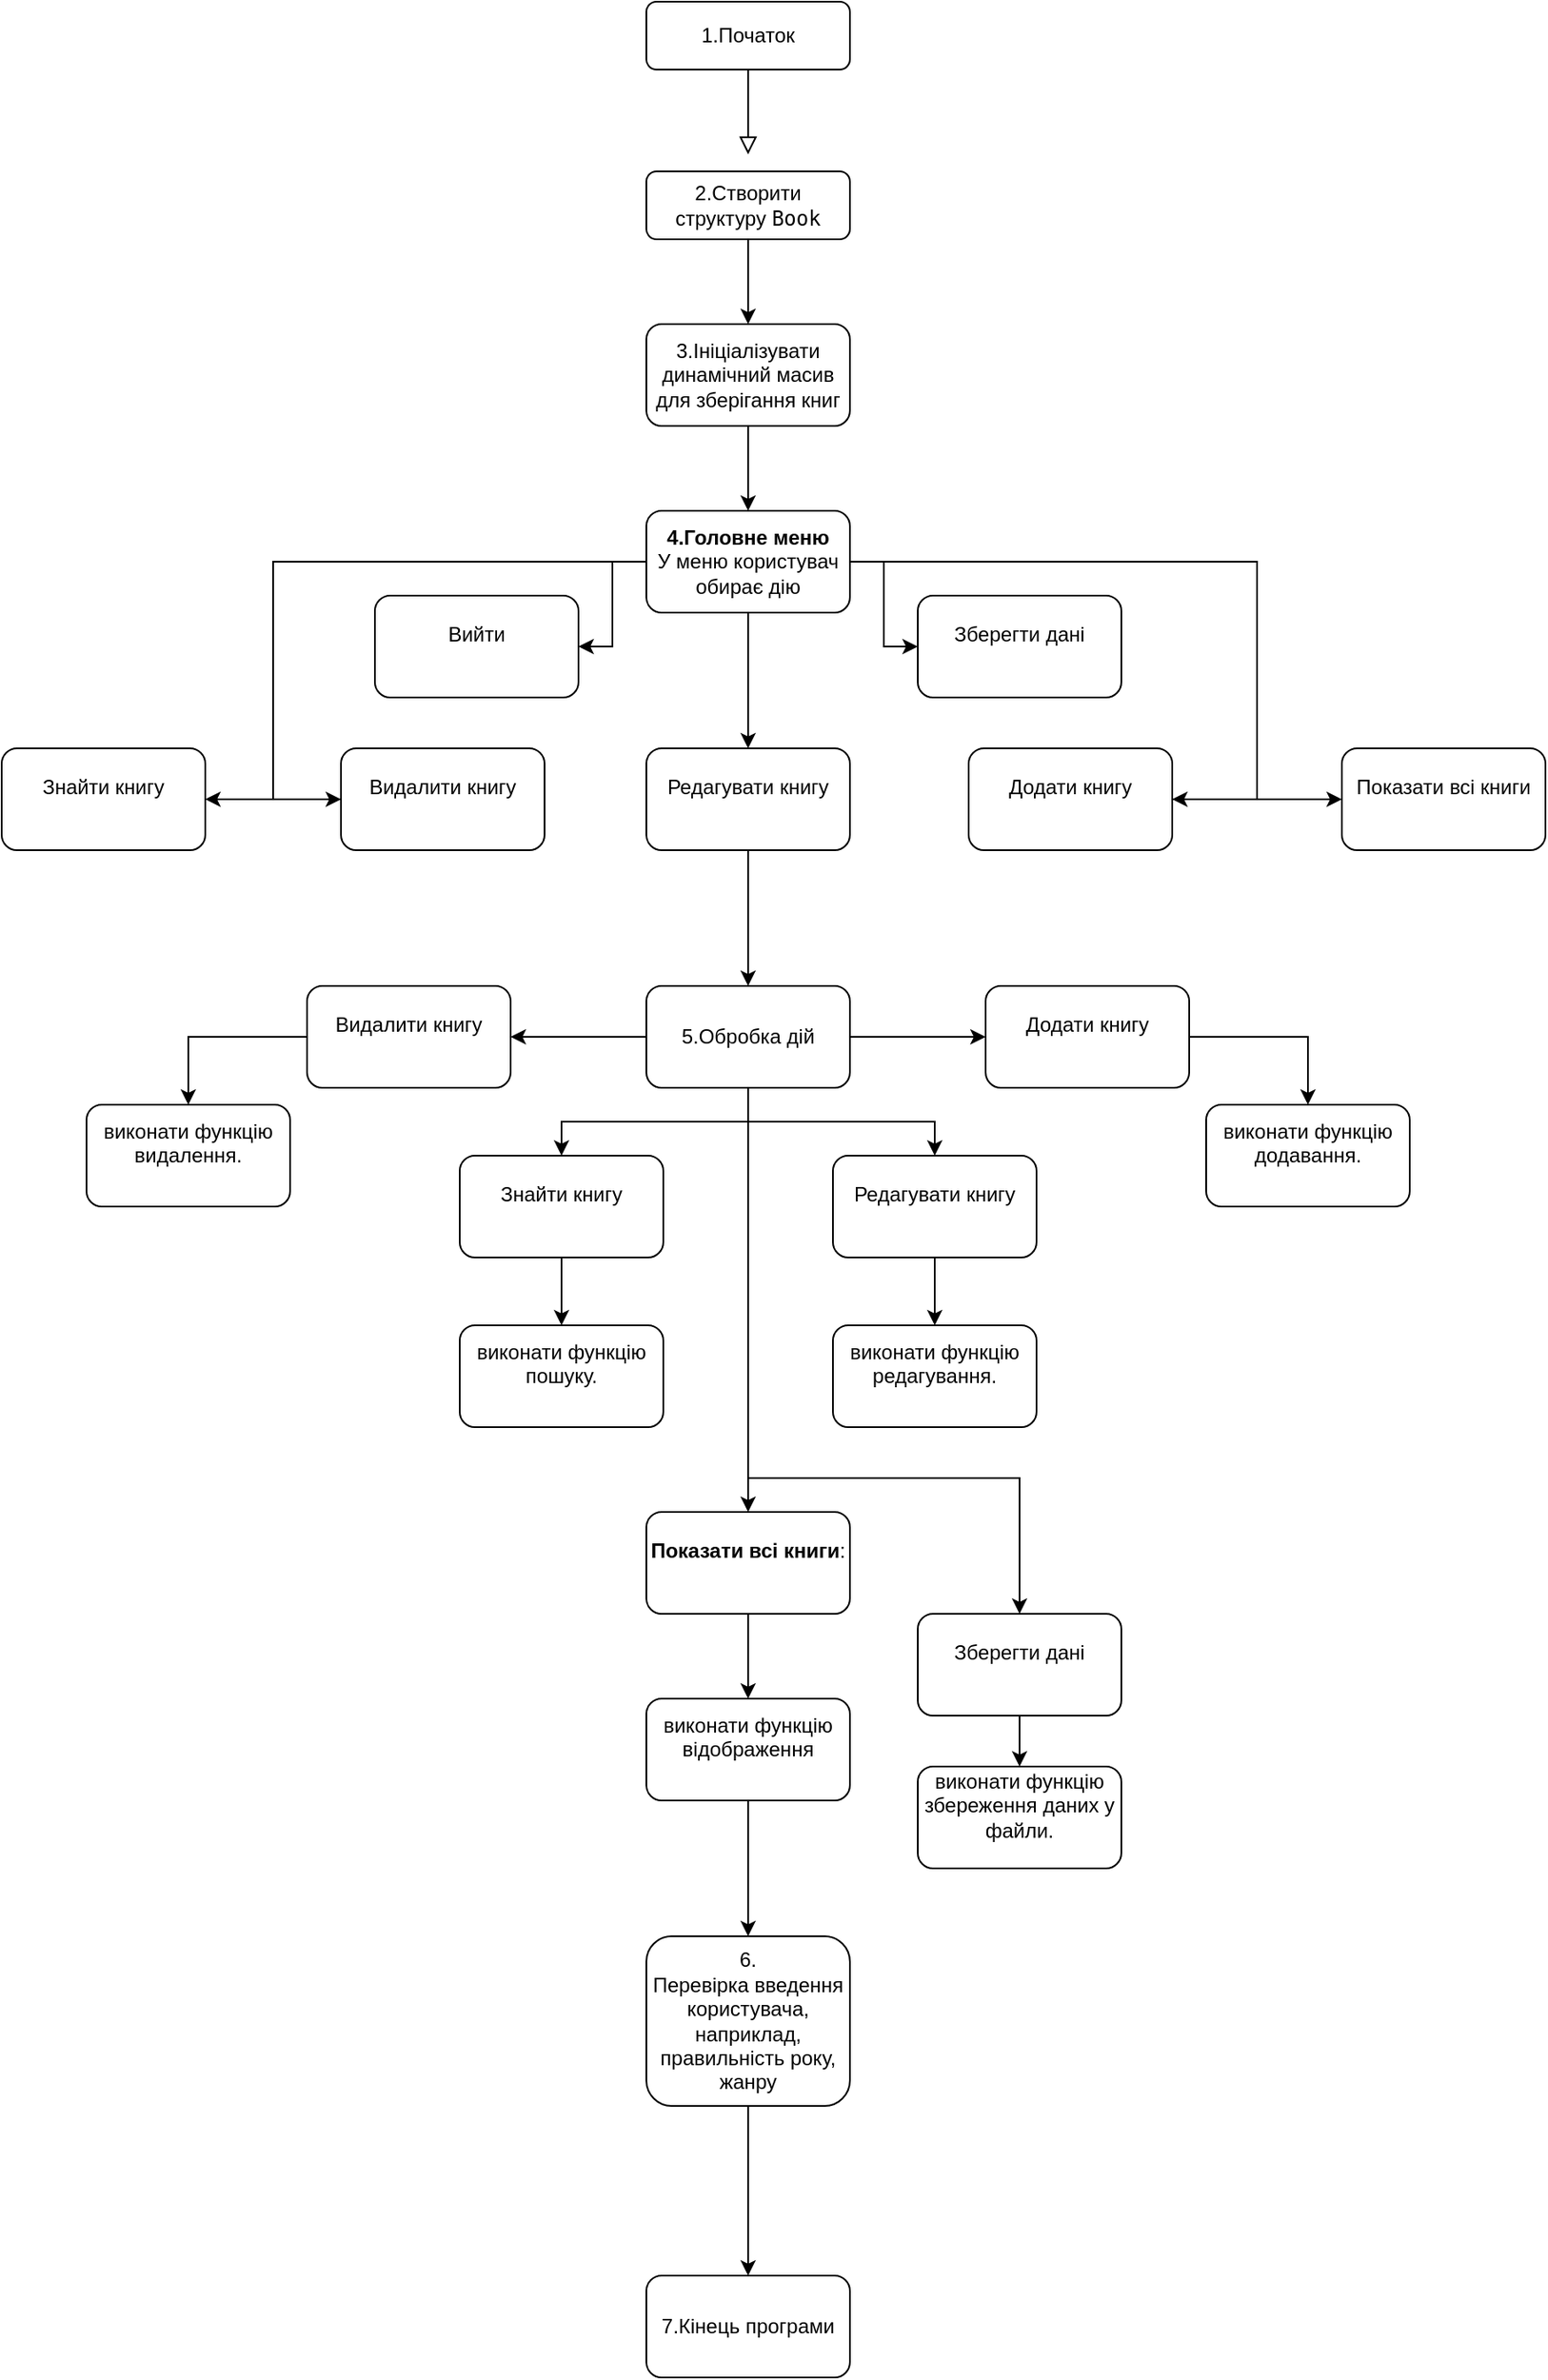 <mxfile version="24.8.3">
  <diagram id="C5RBs43oDa-KdzZeNtuy" name="Page-1">
    <mxGraphModel dx="1877" dy="557" grid="1" gridSize="10" guides="1" tooltips="1" connect="1" arrows="1" fold="1" page="1" pageScale="1" pageWidth="827" pageHeight="1169" math="0" shadow="0">
      <root>
        <mxCell id="WIyWlLk6GJQsqaUBKTNV-0" />
        <mxCell id="WIyWlLk6GJQsqaUBKTNV-1" parent="WIyWlLk6GJQsqaUBKTNV-0" />
        <mxCell id="WIyWlLk6GJQsqaUBKTNV-2" value="" style="rounded=0;html=1;jettySize=auto;orthogonalLoop=1;fontSize=11;endArrow=block;endFill=0;endSize=8;strokeWidth=1;shadow=0;labelBackgroundColor=none;edgeStyle=orthogonalEdgeStyle;" parent="WIyWlLk6GJQsqaUBKTNV-1" source="WIyWlLk6GJQsqaUBKTNV-3" edge="1">
          <mxGeometry relative="1" as="geometry">
            <mxPoint x="220" y="170" as="targetPoint" />
          </mxGeometry>
        </mxCell>
        <mxCell id="WIyWlLk6GJQsqaUBKTNV-3" value="1.Початок" style="rounded=1;whiteSpace=wrap;html=1;fontSize=12;glass=0;strokeWidth=1;shadow=0;" parent="WIyWlLk6GJQsqaUBKTNV-1" vertex="1">
          <mxGeometry x="160" y="80" width="120" height="40" as="geometry" />
        </mxCell>
        <mxCell id="3JSrZ1omOIt6DNmDcH5J-2" value="" style="edgeStyle=orthogonalEdgeStyle;rounded=0;orthogonalLoop=1;jettySize=auto;html=1;" edge="1" parent="WIyWlLk6GJQsqaUBKTNV-1" source="3JSrZ1omOIt6DNmDcH5J-0" target="3JSrZ1omOIt6DNmDcH5J-1">
          <mxGeometry relative="1" as="geometry" />
        </mxCell>
        <mxCell id="3JSrZ1omOIt6DNmDcH5J-0" value="&lt;br&gt;2.Створити структуру &lt;code&gt;Book&lt;/code&gt;&lt;div&gt;&lt;br/&gt;&lt;/div&gt;" style="rounded=1;whiteSpace=wrap;html=1;" vertex="1" parent="WIyWlLk6GJQsqaUBKTNV-1">
          <mxGeometry x="160" y="180" width="120" height="40" as="geometry" />
        </mxCell>
        <mxCell id="3JSrZ1omOIt6DNmDcH5J-4" value="" style="edgeStyle=orthogonalEdgeStyle;rounded=0;orthogonalLoop=1;jettySize=auto;html=1;" edge="1" parent="WIyWlLk6GJQsqaUBKTNV-1" source="3JSrZ1omOIt6DNmDcH5J-1" target="3JSrZ1omOIt6DNmDcH5J-3">
          <mxGeometry relative="1" as="geometry" />
        </mxCell>
        <mxCell id="3JSrZ1omOIt6DNmDcH5J-1" value="&lt;br&gt;3.Ініціалізувати динамічний масив для зберігання книг&lt;div&gt;&lt;br/&gt;&lt;/div&gt;" style="rounded=1;whiteSpace=wrap;html=1;" vertex="1" parent="WIyWlLk6GJQsqaUBKTNV-1">
          <mxGeometry x="160" y="270" width="120" height="60" as="geometry" />
        </mxCell>
        <mxCell id="3JSrZ1omOIt6DNmDcH5J-6" value="" style="edgeStyle=orthogonalEdgeStyle;rounded=0;orthogonalLoop=1;jettySize=auto;html=1;" edge="1" parent="WIyWlLk6GJQsqaUBKTNV-1" source="3JSrZ1omOIt6DNmDcH5J-3" target="3JSrZ1omOIt6DNmDcH5J-5">
          <mxGeometry relative="1" as="geometry">
            <Array as="points">
              <mxPoint x="520" y="410" />
              <mxPoint x="520" y="550" />
            </Array>
          </mxGeometry>
        </mxCell>
        <mxCell id="3JSrZ1omOIt6DNmDcH5J-8" value="" style="edgeStyle=orthogonalEdgeStyle;rounded=0;orthogonalLoop=1;jettySize=auto;html=1;" edge="1" parent="WIyWlLk6GJQsqaUBKTNV-1" source="3JSrZ1omOIt6DNmDcH5J-3" target="3JSrZ1omOIt6DNmDcH5J-7">
          <mxGeometry relative="1" as="geometry">
            <Array as="points">
              <mxPoint x="-60" y="410" />
              <mxPoint x="-60" y="550" />
            </Array>
          </mxGeometry>
        </mxCell>
        <mxCell id="3JSrZ1omOIt6DNmDcH5J-10" value="" style="edgeStyle=orthogonalEdgeStyle;rounded=0;orthogonalLoop=1;jettySize=auto;html=1;" edge="1" parent="WIyWlLk6GJQsqaUBKTNV-1" source="3JSrZ1omOIt6DNmDcH5J-3" target="3JSrZ1omOIt6DNmDcH5J-9">
          <mxGeometry relative="1" as="geometry" />
        </mxCell>
        <mxCell id="3JSrZ1omOIt6DNmDcH5J-17" value="" style="edgeStyle=orthogonalEdgeStyle;rounded=0;orthogonalLoop=1;jettySize=auto;html=1;" edge="1" parent="WIyWlLk6GJQsqaUBKTNV-1" source="3JSrZ1omOIt6DNmDcH5J-3" target="3JSrZ1omOIt6DNmDcH5J-16">
          <mxGeometry relative="1" as="geometry" />
        </mxCell>
        <mxCell id="3JSrZ1omOIt6DNmDcH5J-19" value="" style="edgeStyle=orthogonalEdgeStyle;rounded=0;orthogonalLoop=1;jettySize=auto;html=1;" edge="1" parent="WIyWlLk6GJQsqaUBKTNV-1" source="3JSrZ1omOIt6DNmDcH5J-3" target="3JSrZ1omOIt6DNmDcH5J-18">
          <mxGeometry relative="1" as="geometry" />
        </mxCell>
        <mxCell id="3JSrZ1omOIt6DNmDcH5J-3" value="&lt;p&gt;&lt;strong&gt;4.Головне меню&lt;br&gt;&lt;/strong&gt;&lt;span style=&quot;background-color: initial;&quot;&gt;У меню користувач обирає дію&lt;/span&gt;&lt;/p&gt;" style="rounded=1;whiteSpace=wrap;html=1;" vertex="1" parent="WIyWlLk6GJQsqaUBKTNV-1">
          <mxGeometry x="160" y="380" width="120" height="60" as="geometry" />
        </mxCell>
        <mxCell id="3JSrZ1omOIt6DNmDcH5J-15" value="" style="edgeStyle=orthogonalEdgeStyle;rounded=0;orthogonalLoop=1;jettySize=auto;html=1;" edge="1" parent="WIyWlLk6GJQsqaUBKTNV-1" source="3JSrZ1omOIt6DNmDcH5J-5" target="3JSrZ1omOIt6DNmDcH5J-14">
          <mxGeometry relative="1" as="geometry" />
        </mxCell>
        <mxCell id="3JSrZ1omOIt6DNmDcH5J-5" value="&#xa;Додати книгу&#xa;&#xa;" style="whiteSpace=wrap;html=1;rounded=1;" vertex="1" parent="WIyWlLk6GJQsqaUBKTNV-1">
          <mxGeometry x="350" y="520" width="120" height="60" as="geometry" />
        </mxCell>
        <mxCell id="3JSrZ1omOIt6DNmDcH5J-12" value="" style="edgeStyle=orthogonalEdgeStyle;rounded=0;orthogonalLoop=1;jettySize=auto;html=1;" edge="1" parent="WIyWlLk6GJQsqaUBKTNV-1" source="3JSrZ1omOIt6DNmDcH5J-7" target="3JSrZ1omOIt6DNmDcH5J-11">
          <mxGeometry relative="1" as="geometry" />
        </mxCell>
        <mxCell id="3JSrZ1omOIt6DNmDcH5J-7" value="&#xa;Видалити книгу&#xa;&#xa;" style="whiteSpace=wrap;html=1;rounded=1;" vertex="1" parent="WIyWlLk6GJQsqaUBKTNV-1">
          <mxGeometry x="-20" y="520" width="120" height="60" as="geometry" />
        </mxCell>
        <mxCell id="3JSrZ1omOIt6DNmDcH5J-21" value="" style="edgeStyle=orthogonalEdgeStyle;rounded=0;orthogonalLoop=1;jettySize=auto;html=1;" edge="1" parent="WIyWlLk6GJQsqaUBKTNV-1" source="3JSrZ1omOIt6DNmDcH5J-9" target="3JSrZ1omOIt6DNmDcH5J-20">
          <mxGeometry relative="1" as="geometry" />
        </mxCell>
        <mxCell id="3JSrZ1omOIt6DNmDcH5J-9" value="&#xa;Редагувати книгу&#xa;&#xa;" style="whiteSpace=wrap;html=1;rounded=1;" vertex="1" parent="WIyWlLk6GJQsqaUBKTNV-1">
          <mxGeometry x="160" y="520" width="120" height="60" as="geometry" />
        </mxCell>
        <mxCell id="3JSrZ1omOIt6DNmDcH5J-11" value="&#xa;Знайти книгу&#xa;&#xa;" style="whiteSpace=wrap;html=1;rounded=1;" vertex="1" parent="WIyWlLk6GJQsqaUBKTNV-1">
          <mxGeometry x="-220" y="520" width="120" height="60" as="geometry" />
        </mxCell>
        <mxCell id="3JSrZ1omOIt6DNmDcH5J-14" value="&#xa;Показати всі книги&#xa;&#xa;" style="whiteSpace=wrap;html=1;rounded=1;" vertex="1" parent="WIyWlLk6GJQsqaUBKTNV-1">
          <mxGeometry x="570" y="520" width="120" height="60" as="geometry" />
        </mxCell>
        <mxCell id="3JSrZ1omOIt6DNmDcH5J-16" value="&#xa;Зберегти дані&#xa;&#xa;" style="whiteSpace=wrap;html=1;rounded=1;" vertex="1" parent="WIyWlLk6GJQsqaUBKTNV-1">
          <mxGeometry x="320" y="430" width="120" height="60" as="geometry" />
        </mxCell>
        <mxCell id="3JSrZ1omOIt6DNmDcH5J-18" value="&#xa;Вийти&#xa;&#xa;" style="whiteSpace=wrap;html=1;rounded=1;" vertex="1" parent="WIyWlLk6GJQsqaUBKTNV-1">
          <mxGeometry y="430" width="120" height="60" as="geometry" />
        </mxCell>
        <mxCell id="3JSrZ1omOIt6DNmDcH5J-23" value="" style="edgeStyle=orthogonalEdgeStyle;rounded=0;orthogonalLoop=1;jettySize=auto;html=1;" edge="1" parent="WIyWlLk6GJQsqaUBKTNV-1" source="3JSrZ1omOIt6DNmDcH5J-20" target="3JSrZ1omOIt6DNmDcH5J-22">
          <mxGeometry relative="1" as="geometry" />
        </mxCell>
        <mxCell id="3JSrZ1omOIt6DNmDcH5J-27" value="" style="edgeStyle=orthogonalEdgeStyle;rounded=0;orthogonalLoop=1;jettySize=auto;html=1;" edge="1" parent="WIyWlLk6GJQsqaUBKTNV-1" source="3JSrZ1omOIt6DNmDcH5J-20" target="3JSrZ1omOIt6DNmDcH5J-26">
          <mxGeometry relative="1" as="geometry" />
        </mxCell>
        <mxCell id="3JSrZ1omOIt6DNmDcH5J-31" value="" style="edgeStyle=orthogonalEdgeStyle;rounded=0;orthogonalLoop=1;jettySize=auto;html=1;" edge="1" parent="WIyWlLk6GJQsqaUBKTNV-1" source="3JSrZ1omOIt6DNmDcH5J-20" target="3JSrZ1omOIt6DNmDcH5J-30">
          <mxGeometry relative="1" as="geometry" />
        </mxCell>
        <mxCell id="3JSrZ1omOIt6DNmDcH5J-35" value="" style="edgeStyle=orthogonalEdgeStyle;rounded=0;orthogonalLoop=1;jettySize=auto;html=1;" edge="1" parent="WIyWlLk6GJQsqaUBKTNV-1" source="3JSrZ1omOIt6DNmDcH5J-20" target="3JSrZ1omOIt6DNmDcH5J-34">
          <mxGeometry relative="1" as="geometry" />
        </mxCell>
        <mxCell id="3JSrZ1omOIt6DNmDcH5J-39" value="" style="edgeStyle=orthogonalEdgeStyle;rounded=0;orthogonalLoop=1;jettySize=auto;html=1;" edge="1" parent="WIyWlLk6GJQsqaUBKTNV-1" source="3JSrZ1omOIt6DNmDcH5J-20" target="3JSrZ1omOIt6DNmDcH5J-38">
          <mxGeometry relative="1" as="geometry" />
        </mxCell>
        <mxCell id="3JSrZ1omOIt6DNmDcH5J-43" value="" style="edgeStyle=orthogonalEdgeStyle;rounded=0;orthogonalLoop=1;jettySize=auto;html=1;" edge="1" parent="WIyWlLk6GJQsqaUBKTNV-1" source="3JSrZ1omOIt6DNmDcH5J-20" target="3JSrZ1omOIt6DNmDcH5J-42">
          <mxGeometry relative="1" as="geometry">
            <Array as="points">
              <mxPoint x="220" y="950" />
              <mxPoint x="380" y="950" />
            </Array>
          </mxGeometry>
        </mxCell>
        <mxCell id="3JSrZ1omOIt6DNmDcH5J-20" value="5.Обробка дій" style="whiteSpace=wrap;html=1;rounded=1;" vertex="1" parent="WIyWlLk6GJQsqaUBKTNV-1">
          <mxGeometry x="160" y="660" width="120" height="60" as="geometry" />
        </mxCell>
        <mxCell id="3JSrZ1omOIt6DNmDcH5J-25" value="" style="edgeStyle=orthogonalEdgeStyle;rounded=0;orthogonalLoop=1;jettySize=auto;html=1;" edge="1" parent="WIyWlLk6GJQsqaUBKTNV-1" source="3JSrZ1omOIt6DNmDcH5J-22" target="3JSrZ1omOIt6DNmDcH5J-24">
          <mxGeometry relative="1" as="geometry" />
        </mxCell>
        <mxCell id="3JSrZ1omOIt6DNmDcH5J-22" value="&#xa;Додати книгу&#xa;&#xa;" style="whiteSpace=wrap;html=1;rounded=1;" vertex="1" parent="WIyWlLk6GJQsqaUBKTNV-1">
          <mxGeometry x="360" y="660" width="120" height="60" as="geometry" />
        </mxCell>
        <mxCell id="3JSrZ1omOIt6DNmDcH5J-24" value="&#xa;виконати функцію додавання.&#xa;&#xa;" style="whiteSpace=wrap;html=1;rounded=1;" vertex="1" parent="WIyWlLk6GJQsqaUBKTNV-1">
          <mxGeometry x="490" y="730" width="120" height="60" as="geometry" />
        </mxCell>
        <mxCell id="3JSrZ1omOIt6DNmDcH5J-29" value="" style="edgeStyle=orthogonalEdgeStyle;rounded=0;orthogonalLoop=1;jettySize=auto;html=1;" edge="1" parent="WIyWlLk6GJQsqaUBKTNV-1" source="3JSrZ1omOIt6DNmDcH5J-26" target="3JSrZ1omOIt6DNmDcH5J-28">
          <mxGeometry relative="1" as="geometry" />
        </mxCell>
        <mxCell id="3JSrZ1omOIt6DNmDcH5J-26" value="&#xa;Видалити книгу&#xa;&#xa;" style="whiteSpace=wrap;html=1;rounded=1;" vertex="1" parent="WIyWlLk6GJQsqaUBKTNV-1">
          <mxGeometry x="-40" y="660" width="120" height="60" as="geometry" />
        </mxCell>
        <mxCell id="3JSrZ1omOIt6DNmDcH5J-28" value="&#xa; виконати функцію видалення.&#xa;&#xa;" style="whiteSpace=wrap;html=1;rounded=1;" vertex="1" parent="WIyWlLk6GJQsqaUBKTNV-1">
          <mxGeometry x="-170" y="730" width="120" height="60" as="geometry" />
        </mxCell>
        <mxCell id="3JSrZ1omOIt6DNmDcH5J-33" value="" style="edgeStyle=orthogonalEdgeStyle;rounded=0;orthogonalLoop=1;jettySize=auto;html=1;" edge="1" parent="WIyWlLk6GJQsqaUBKTNV-1" source="3JSrZ1omOIt6DNmDcH5J-30" target="3JSrZ1omOIt6DNmDcH5J-32">
          <mxGeometry relative="1" as="geometry" />
        </mxCell>
        <mxCell id="3JSrZ1omOIt6DNmDcH5J-30" value="&#xa;Знайти книгу&#xa;&#xa;" style="whiteSpace=wrap;html=1;rounded=1;" vertex="1" parent="WIyWlLk6GJQsqaUBKTNV-1">
          <mxGeometry x="50" y="760" width="120" height="60" as="geometry" />
        </mxCell>
        <mxCell id="3JSrZ1omOIt6DNmDcH5J-32" value="&#xa;виконати функцію пошуку.&#xa;&#xa;" style="whiteSpace=wrap;html=1;rounded=1;" vertex="1" parent="WIyWlLk6GJQsqaUBKTNV-1">
          <mxGeometry x="50" y="860" width="120" height="60" as="geometry" />
        </mxCell>
        <mxCell id="3JSrZ1omOIt6DNmDcH5J-37" value="" style="edgeStyle=orthogonalEdgeStyle;rounded=0;orthogonalLoop=1;jettySize=auto;html=1;" edge="1" parent="WIyWlLk6GJQsqaUBKTNV-1" source="3JSrZ1omOIt6DNmDcH5J-34" target="3JSrZ1omOIt6DNmDcH5J-36">
          <mxGeometry relative="1" as="geometry" />
        </mxCell>
        <mxCell id="3JSrZ1omOIt6DNmDcH5J-34" value="&#xa;Редагувати книгу&#xa;&#xa;" style="whiteSpace=wrap;html=1;rounded=1;" vertex="1" parent="WIyWlLk6GJQsqaUBKTNV-1">
          <mxGeometry x="270" y="760" width="120" height="60" as="geometry" />
        </mxCell>
        <mxCell id="3JSrZ1omOIt6DNmDcH5J-36" value="&#xa;виконати функцію редагування.&#xa;&#xa;" style="whiteSpace=wrap;html=1;rounded=1;" vertex="1" parent="WIyWlLk6GJQsqaUBKTNV-1">
          <mxGeometry x="270" y="860" width="120" height="60" as="geometry" />
        </mxCell>
        <mxCell id="3JSrZ1omOIt6DNmDcH5J-41" value="" style="edgeStyle=orthogonalEdgeStyle;rounded=0;orthogonalLoop=1;jettySize=auto;html=1;" edge="1" parent="WIyWlLk6GJQsqaUBKTNV-1" source="3JSrZ1omOIt6DNmDcH5J-38" target="3JSrZ1omOIt6DNmDcH5J-40">
          <mxGeometry relative="1" as="geometry" />
        </mxCell>
        <mxCell id="3JSrZ1omOIt6DNmDcH5J-38" value="&#xa;&lt;strong&gt;Показати всі книги&lt;/strong&gt;:&#xa;&#xa;" style="whiteSpace=wrap;html=1;rounded=1;" vertex="1" parent="WIyWlLk6GJQsqaUBKTNV-1">
          <mxGeometry x="160" y="970" width="120" height="60" as="geometry" />
        </mxCell>
        <mxCell id="3JSrZ1omOIt6DNmDcH5J-49" value="" style="edgeStyle=orthogonalEdgeStyle;rounded=0;orthogonalLoop=1;jettySize=auto;html=1;" edge="1" parent="WIyWlLk6GJQsqaUBKTNV-1" source="3JSrZ1omOIt6DNmDcH5J-40" target="3JSrZ1omOIt6DNmDcH5J-48">
          <mxGeometry relative="1" as="geometry" />
        </mxCell>
        <mxCell id="3JSrZ1omOIt6DNmDcH5J-40" value="&#xa;виконати функцію відображення&#xa;&#xa;" style="whiteSpace=wrap;html=1;rounded=1;" vertex="1" parent="WIyWlLk6GJQsqaUBKTNV-1">
          <mxGeometry x="160" y="1080" width="120" height="60" as="geometry" />
        </mxCell>
        <mxCell id="3JSrZ1omOIt6DNmDcH5J-47" value="" style="edgeStyle=orthogonalEdgeStyle;rounded=0;orthogonalLoop=1;jettySize=auto;html=1;" edge="1" parent="WIyWlLk6GJQsqaUBKTNV-1" source="3JSrZ1omOIt6DNmDcH5J-42" target="3JSrZ1omOIt6DNmDcH5J-46">
          <mxGeometry relative="1" as="geometry" />
        </mxCell>
        <mxCell id="3JSrZ1omOIt6DNmDcH5J-42" value="&#xa;Зберегти дані&#xa;&#xa;" style="whiteSpace=wrap;html=1;rounded=1;" vertex="1" parent="WIyWlLk6GJQsqaUBKTNV-1">
          <mxGeometry x="320" y="1030" width="120" height="60" as="geometry" />
        </mxCell>
        <mxCell id="3JSrZ1omOIt6DNmDcH5J-46" value="&#xa;виконати функцію збереження даних у файли.&#xa;&#xa;" style="whiteSpace=wrap;html=1;rounded=1;" vertex="1" parent="WIyWlLk6GJQsqaUBKTNV-1">
          <mxGeometry x="320" y="1120" width="120" height="60" as="geometry" />
        </mxCell>
        <mxCell id="3JSrZ1omOIt6DNmDcH5J-53" value="" style="edgeStyle=orthogonalEdgeStyle;rounded=0;orthogonalLoop=1;jettySize=auto;html=1;" edge="1" parent="WIyWlLk6GJQsqaUBKTNV-1" source="3JSrZ1omOIt6DNmDcH5J-48" target="3JSrZ1omOIt6DNmDcH5J-52">
          <mxGeometry relative="1" as="geometry" />
        </mxCell>
        <mxCell id="3JSrZ1omOIt6DNmDcH5J-48" value="6.&lt;br&gt;Перевірка введення користувача, наприклад, правильність року, жанру" style="whiteSpace=wrap;html=1;rounded=1;" vertex="1" parent="WIyWlLk6GJQsqaUBKTNV-1">
          <mxGeometry x="160" y="1220" width="120" height="100" as="geometry" />
        </mxCell>
        <mxCell id="3JSrZ1omOIt6DNmDcH5J-52" value="7.Кінець програми" style="whiteSpace=wrap;html=1;rounded=1;" vertex="1" parent="WIyWlLk6GJQsqaUBKTNV-1">
          <mxGeometry x="160" y="1420" width="120" height="60" as="geometry" />
        </mxCell>
      </root>
    </mxGraphModel>
  </diagram>
</mxfile>
